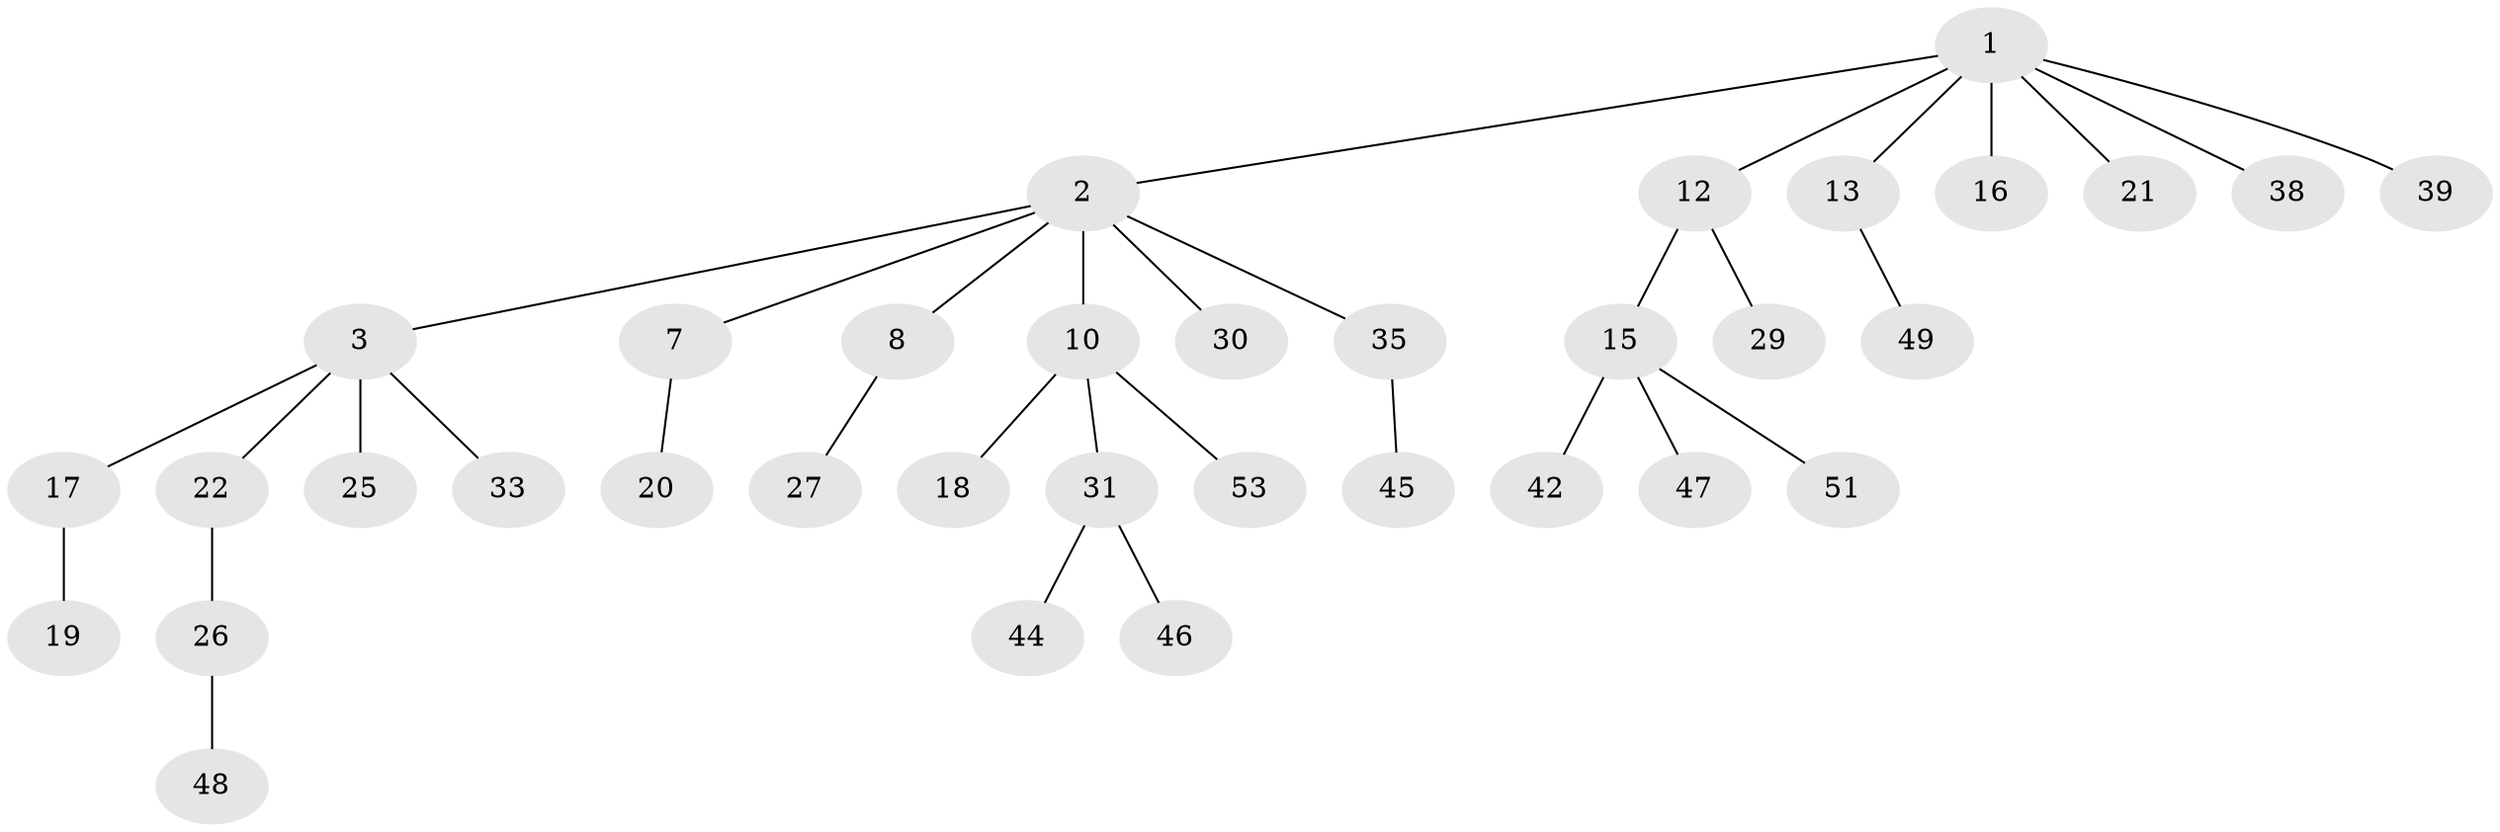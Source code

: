 // original degree distribution, {4: 0.05555555555555555, 3: 0.2222222222222222, 5: 0.05555555555555555, 1: 0.5370370370370371, 2: 0.12962962962962962}
// Generated by graph-tools (version 1.1) at 2025/11/02/27/25 16:11:27]
// undirected, 35 vertices, 34 edges
graph export_dot {
graph [start="1"]
  node [color=gray90,style=filled];
  1 [super="+6"];
  2 [super="+4"];
  3 [super="+5"];
  7 [super="+11"];
  8 [super="+9"];
  10 [super="+24"];
  12 [super="+14"];
  13 [super="+43"];
  15 [super="+41"];
  16 [super="+32"];
  17 [super="+23"];
  18 [super="+34"];
  19;
  20;
  21;
  22 [super="+28"];
  25;
  26 [super="+54"];
  27 [super="+50"];
  29 [super="+36"];
  30;
  31 [super="+40"];
  33;
  35 [super="+37"];
  38;
  39;
  42;
  44;
  45 [super="+52"];
  46;
  47;
  48;
  49;
  51;
  53;
  1 -- 2;
  1 -- 38;
  1 -- 39;
  1 -- 16;
  1 -- 21;
  1 -- 12;
  1 -- 13;
  2 -- 3;
  2 -- 35;
  2 -- 7;
  2 -- 8;
  2 -- 10;
  2 -- 30;
  3 -- 17;
  3 -- 25;
  3 -- 22;
  3 -- 33;
  7 -- 20;
  8 -- 27;
  10 -- 18;
  10 -- 31;
  10 -- 53;
  12 -- 29;
  12 -- 15;
  13 -- 49;
  15 -- 42;
  15 -- 51;
  15 -- 47;
  17 -- 19;
  22 -- 26;
  26 -- 48;
  31 -- 46;
  31 -- 44;
  35 -- 45;
}
